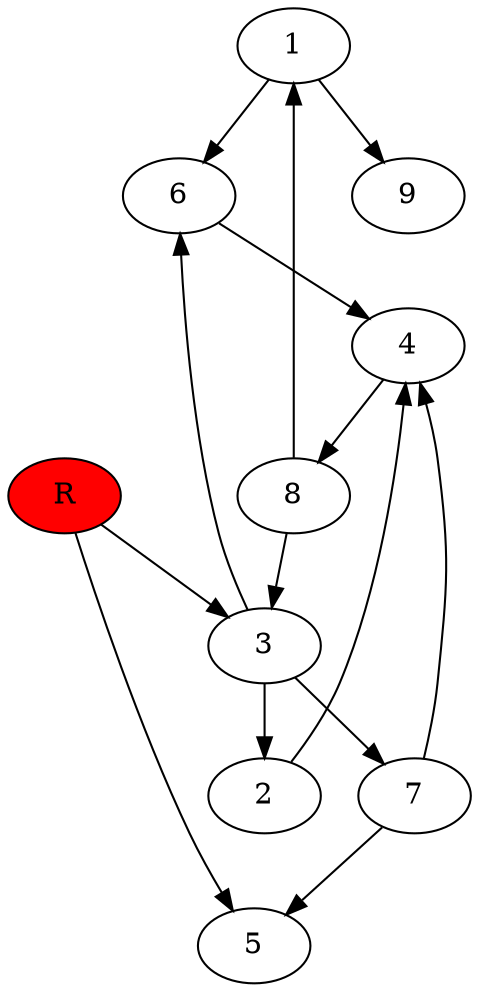 digraph prb2438 {
	1
	2
	3
	4
	5
	6
	7
	8
	R [fillcolor="#ff0000" style=filled]
	1 -> 6
	1 -> 9
	2 -> 4
	3 -> 2
	3 -> 6
	3 -> 7
	4 -> 8
	6 -> 4
	7 -> 4
	7 -> 5
	8 -> 1
	8 -> 3
	R -> 3
	R -> 5
}
